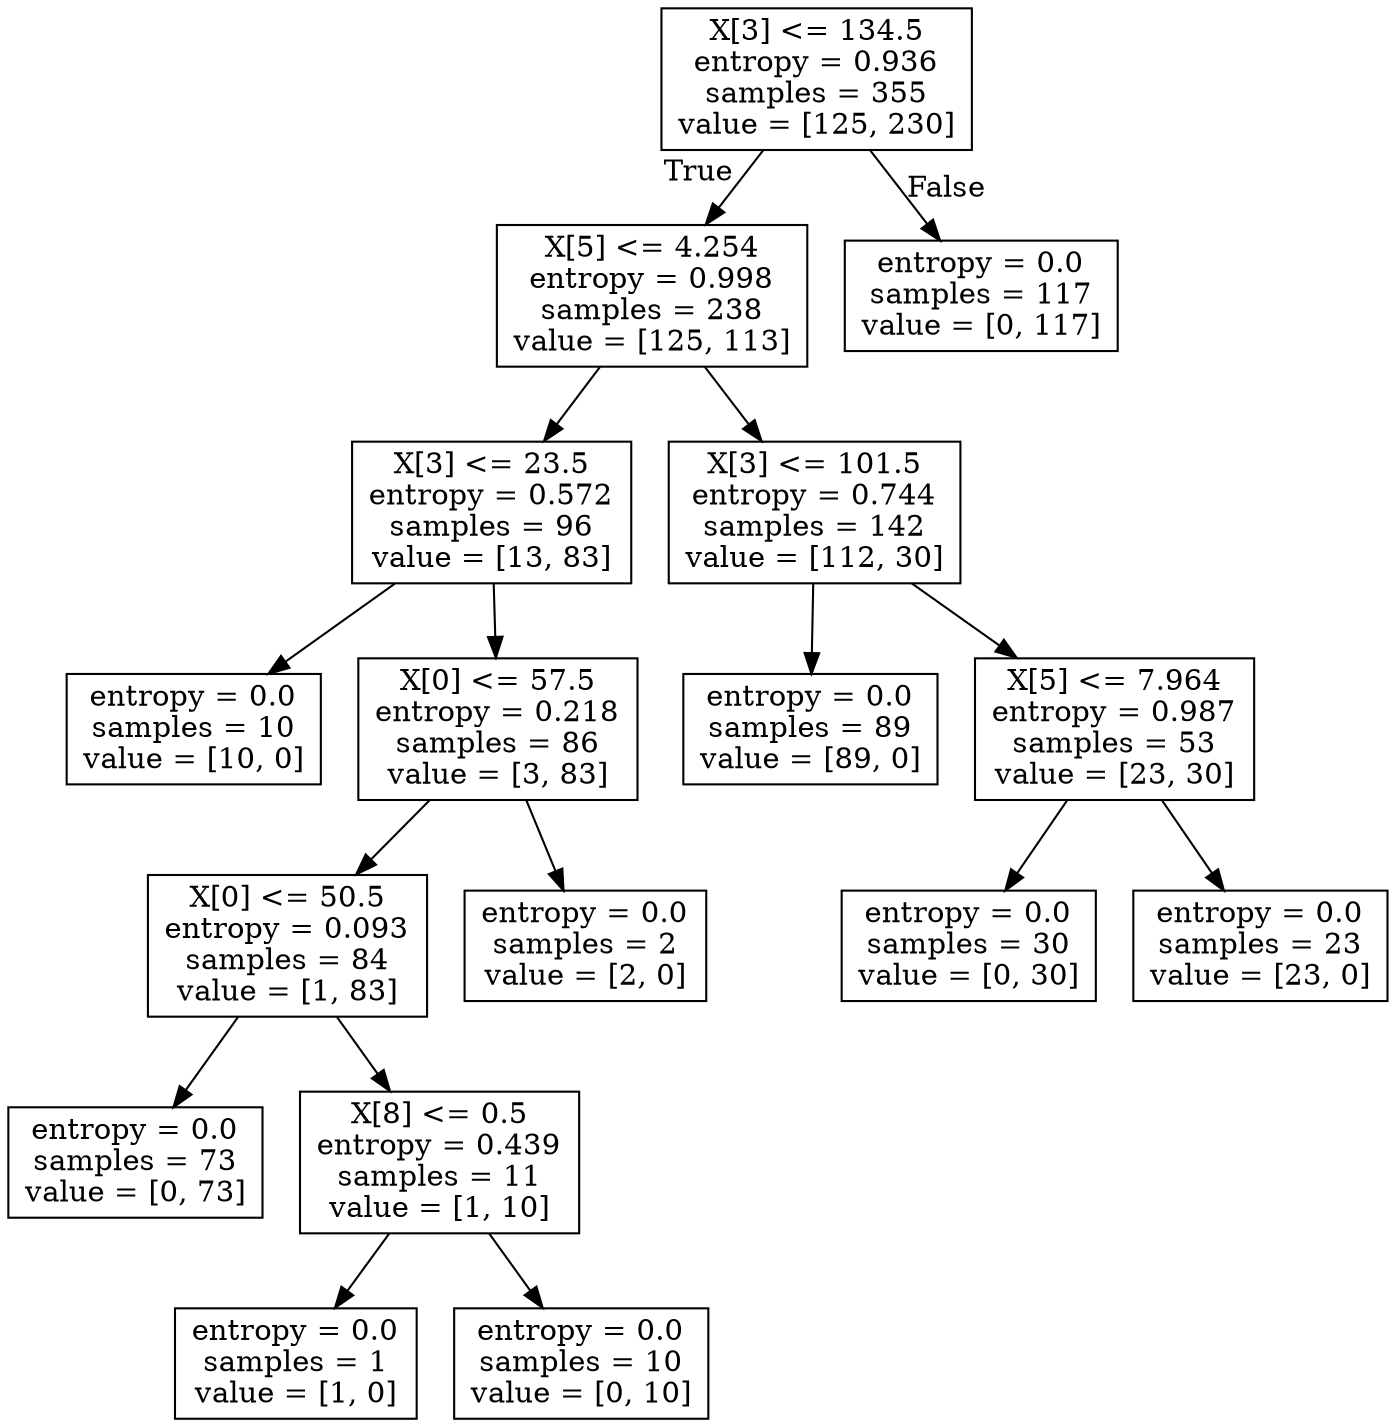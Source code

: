 digraph Tree {
node [shape=box] ;
0 [label="X[3] <= 134.5\nentropy = 0.936\nsamples = 355\nvalue = [125, 230]"] ;
1 [label="X[5] <= 4.254\nentropy = 0.998\nsamples = 238\nvalue = [125, 113]"] ;
0 -> 1 [labeldistance=2.5, labelangle=45, headlabel="True"] ;
2 [label="X[3] <= 23.5\nentropy = 0.572\nsamples = 96\nvalue = [13, 83]"] ;
1 -> 2 ;
3 [label="entropy = 0.0\nsamples = 10\nvalue = [10, 0]"] ;
2 -> 3 ;
4 [label="X[0] <= 57.5\nentropy = 0.218\nsamples = 86\nvalue = [3, 83]"] ;
2 -> 4 ;
5 [label="X[0] <= 50.5\nentropy = 0.093\nsamples = 84\nvalue = [1, 83]"] ;
4 -> 5 ;
6 [label="entropy = 0.0\nsamples = 73\nvalue = [0, 73]"] ;
5 -> 6 ;
7 [label="X[8] <= 0.5\nentropy = 0.439\nsamples = 11\nvalue = [1, 10]"] ;
5 -> 7 ;
8 [label="entropy = 0.0\nsamples = 1\nvalue = [1, 0]"] ;
7 -> 8 ;
9 [label="entropy = 0.0\nsamples = 10\nvalue = [0, 10]"] ;
7 -> 9 ;
10 [label="entropy = 0.0\nsamples = 2\nvalue = [2, 0]"] ;
4 -> 10 ;
11 [label="X[3] <= 101.5\nentropy = 0.744\nsamples = 142\nvalue = [112, 30]"] ;
1 -> 11 ;
12 [label="entropy = 0.0\nsamples = 89\nvalue = [89, 0]"] ;
11 -> 12 ;
13 [label="X[5] <= 7.964\nentropy = 0.987\nsamples = 53\nvalue = [23, 30]"] ;
11 -> 13 ;
14 [label="entropy = 0.0\nsamples = 30\nvalue = [0, 30]"] ;
13 -> 14 ;
15 [label="entropy = 0.0\nsamples = 23\nvalue = [23, 0]"] ;
13 -> 15 ;
16 [label="entropy = 0.0\nsamples = 117\nvalue = [0, 117]"] ;
0 -> 16 [labeldistance=2.5, labelangle=-45, headlabel="False"] ;
}